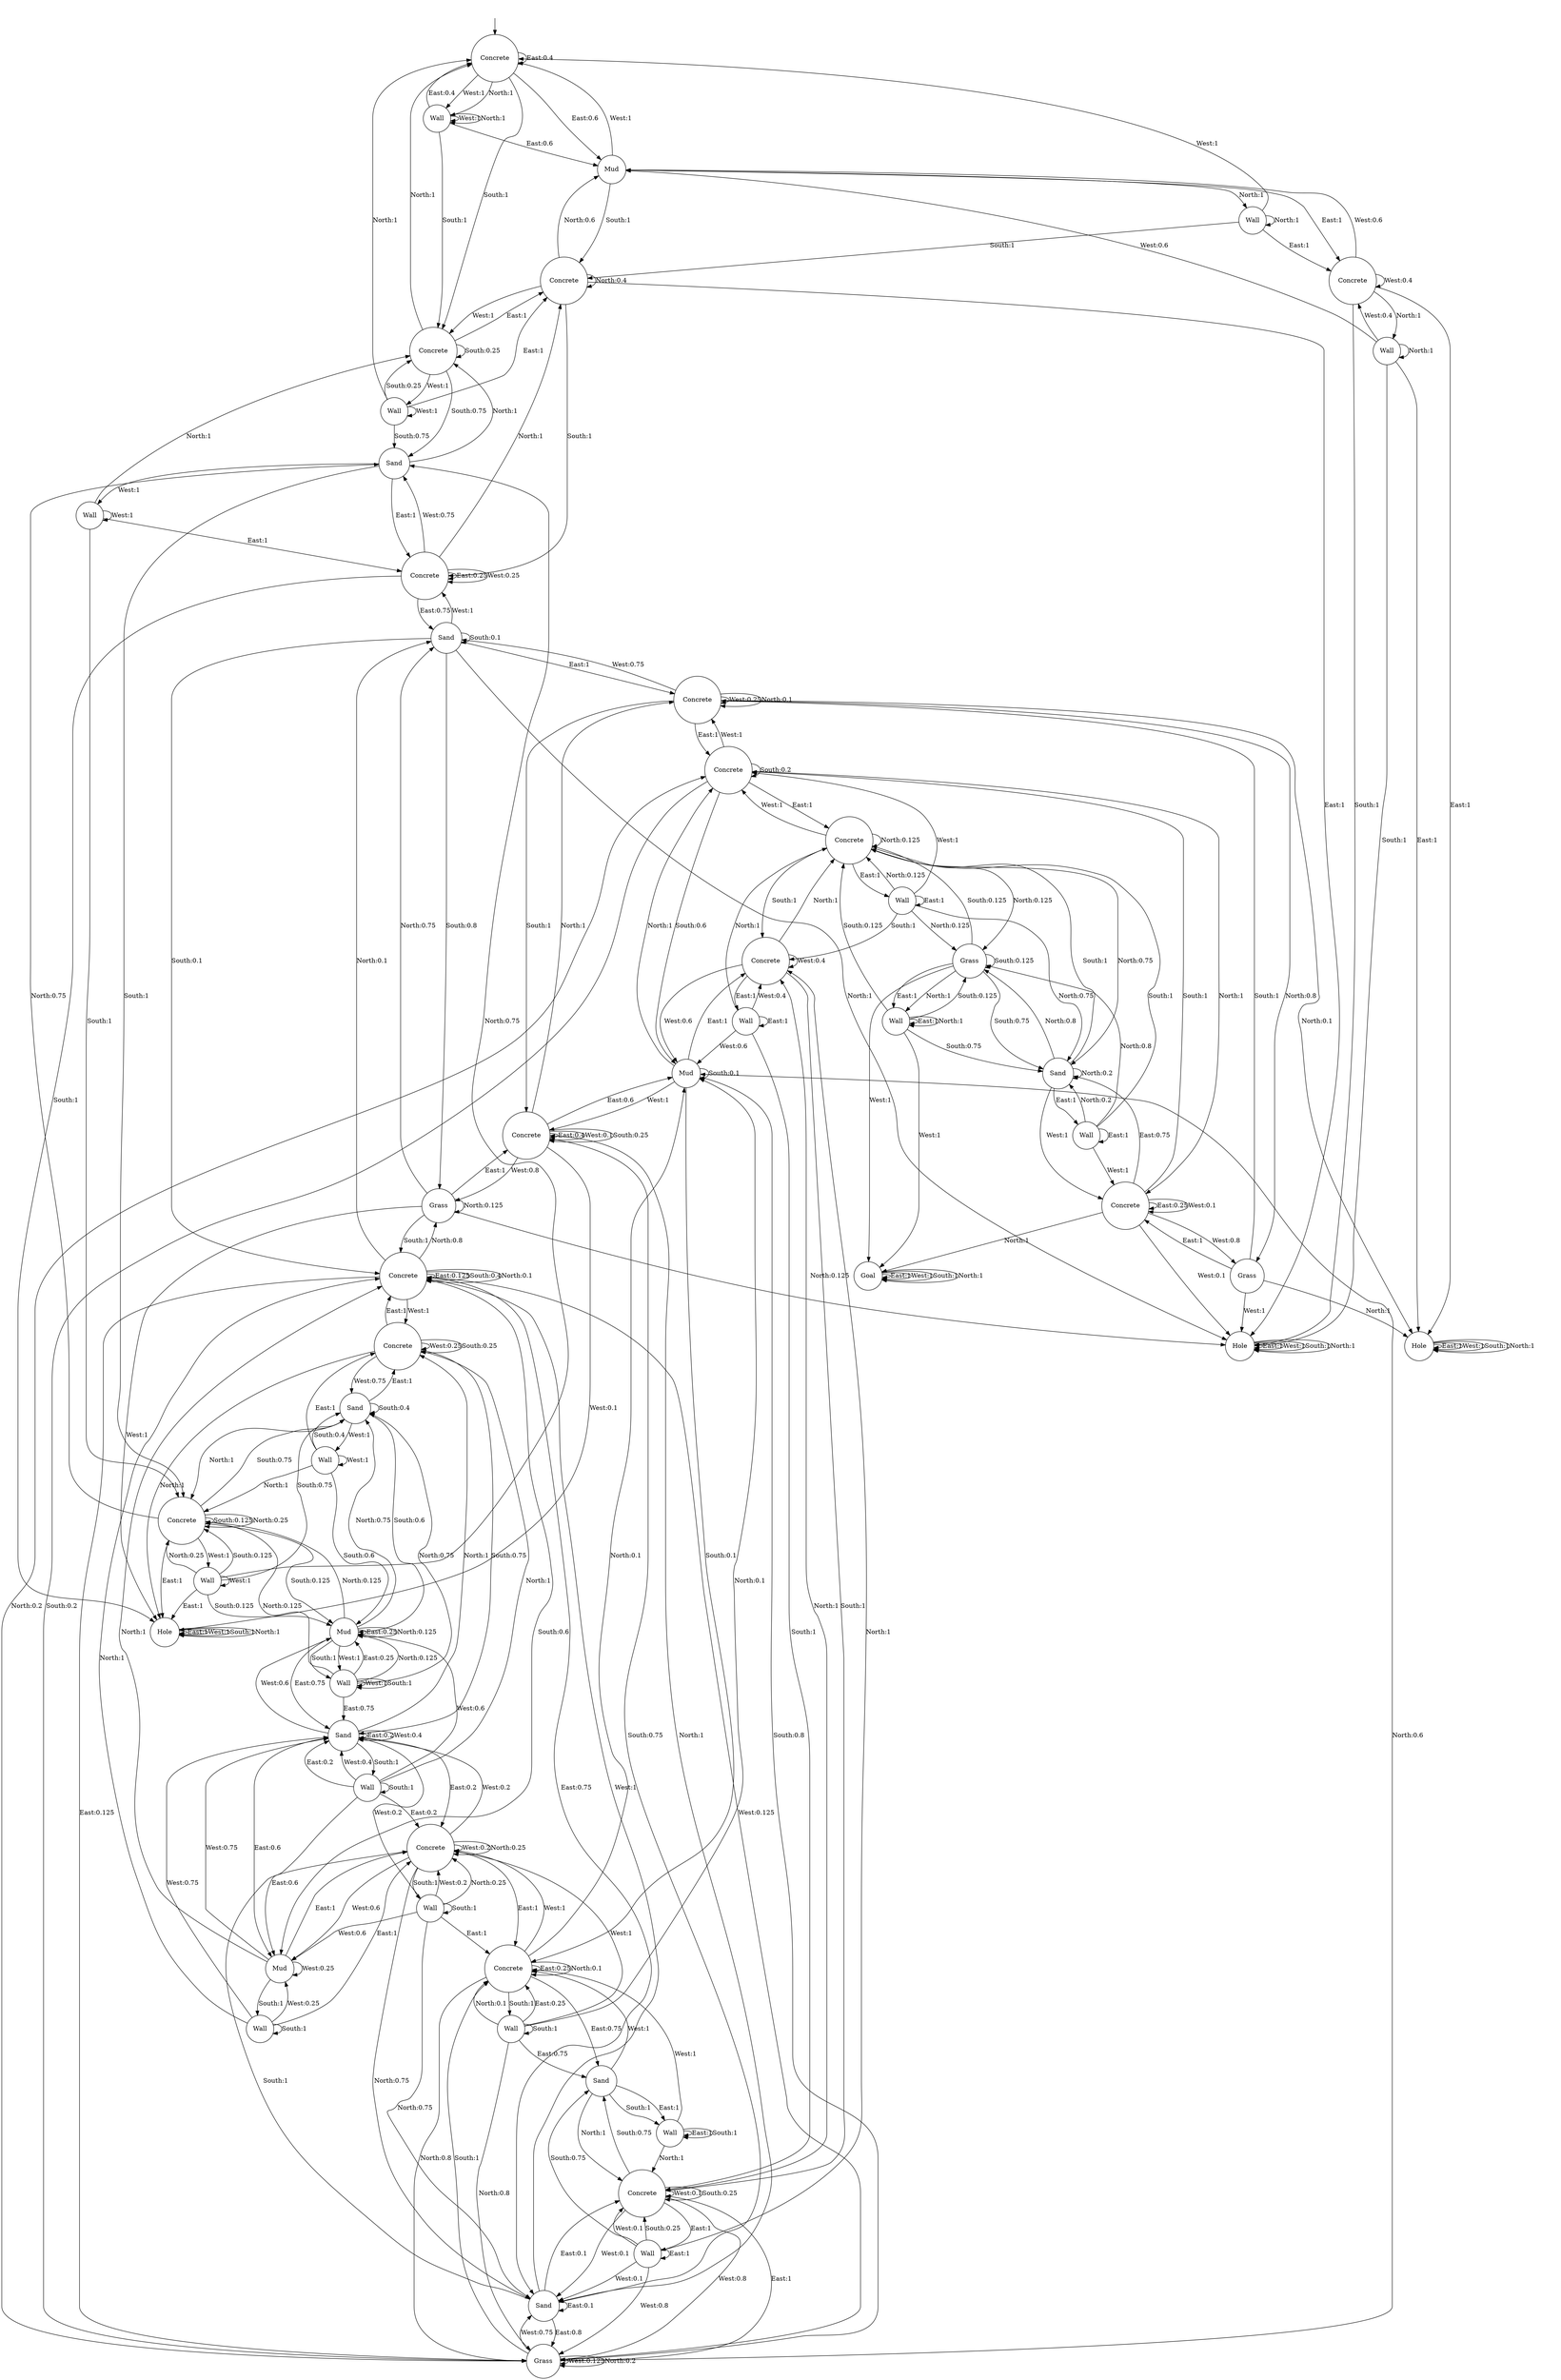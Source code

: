 digraph g {
__start0 [label="" shape="none"];
0 [shape="circle" label="Concrete"];
1 [shape="circle" label="Wall"];
2 [shape="circle" label="Concrete"];
3 [shape="circle" label="Wall"];
4 [shape="circle" label="Wall"];
5 [shape="circle" label="Sand"];
6 [shape="circle" label="Concrete"];
7 [shape="circle" label="Wall"];
8 [shape="circle" label="Wall"];
9 [shape="circle" label="Sand"];
10 [shape="circle" label="Wall"];
11 [shape="circle" label="Mud"];
12 [shape="circle" label="Wall"];
13 [shape="circle" label="Mud"];
14 [shape="circle" label="Concrete"];
15 [shape="circle" label="Concrete"];
16 [shape="circle" label="Hole"];
17 [shape="circle" label="Concrete"];
18 [shape="circle" label="Wall"];
19 [shape="circle" label="Sand"];
20 [shape="circle" label="Concrete"];
21 [shape="circle" label="Wall"];
22 [shape="circle" label="Hole"];
23 [shape="circle" label="Sand"];
24 [shape="circle" label="Grass"];
25 [shape="circle" label="Concrete"];
26 [shape="circle" label="Wall"];
27 [shape="circle" label="Mud"];
28 [shape="circle" label="Hole"];
29 [shape="circle" label="Grass"];
30 [shape="circle" label="Concrete"];
31 [shape="circle" label="Concrete"];
32 [shape="circle" label="Sand"];
33 [shape="circle" label="Concrete"];
34 [shape="circle" label="Wall"];
35 [shape="circle" label="Goal"];
36 [shape="circle" label="Concrete"];
37 [shape="circle" label="Concrete"];
38 [shape="circle" label="Mud"];
39 [shape="circle" label="Grass"];
40 [shape="circle" label="Concrete"];
41 [shape="circle" label="Wall"];
42 [shape="circle" label="Wall"];
43 [shape="circle" label="Grass"];
44 [shape="circle" label="Wall"];
45 [shape="circle" label="Sand"];
46 [shape="circle" label="Concrete"];
47 [shape="circle" label="Wall"];
48 [shape="circle" label="Concrete"];
49 [shape="circle" label="Wall"];
50 [shape="circle" label="Concrete"];
51 [shape="circle" label="Wall"];
52 [shape="circle" label="Wall"];
53 [shape="circle" label="Sand"];
0 -> 0 [label="East:0.4"];
0 -> 13 [label="East:0.6"];
0 -> 1 [label="West:1"];
0 -> 2 [label="South:1"];
0 -> 1 [label="North:1"];
1 -> 0 [label="East:0.4"];
1 -> 13 [label="East:0.6"];
1 -> 1 [label="West:1"];
1 -> 2 [label="South:1"];
1 -> 1 [label="North:1"];
2 -> 14 [label="East:1"];
2 -> 3 [label="West:1"];
2 -> 2 [label="South:0.25"];
2 -> 5 [label="South:0.75"];
2 -> 0 [label="North:1"];
3 -> 14 [label="East:1"];
3 -> 3 [label="West:1"];
3 -> 2 [label="South:0.25"];
3 -> 5 [label="South:0.75"];
3 -> 0 [label="North:1"];
4 -> 15 [label="East:1"];
4 -> 4 [label="West:1"];
4 -> 6 [label="South:1"];
4 -> 2 [label="North:1"];
5 -> 15 [label="East:1"];
5 -> 4 [label="West:1"];
5 -> 6 [label="South:1"];
5 -> 2 [label="North:1"];
6 -> 16 [label="East:1"];
6 -> 7 [label="West:1"];
6 -> 6 [label="South:0.125"];
6 -> 9 [label="South:0.75"];
6 -> 11 [label="South:0.125"];
6 -> 5 [label="North:0.75"];
6 -> 6 [label="North:0.25"];
7 -> 16 [label="East:1"];
7 -> 7 [label="West:1"];
7 -> 6 [label="South:0.125"];
7 -> 9 [label="South:0.75"];
7 -> 11 [label="South:0.125"];
7 -> 5 [label="North:0.75"];
7 -> 6 [label="North:0.25"];
8 -> 17 [label="East:1"];
8 -> 8 [label="West:1"];
8 -> 9 [label="South:0.4"];
8 -> 11 [label="South:0.6"];
8 -> 6 [label="North:1"];
9 -> 17 [label="East:1"];
9 -> 8 [label="West:1"];
9 -> 9 [label="South:0.4"];
9 -> 11 [label="South:0.6"];
9 -> 6 [label="North:1"];
10 -> 11 [label="East:0.25"];
10 -> 19 [label="East:0.75"];
10 -> 10 [label="West:1"];
10 -> 10 [label="South:1"];
10 -> 6 [label="North:0.125"];
10 -> 9 [label="North:0.75"];
10 -> 11 [label="North:0.125"];
11 -> 11 [label="East:0.25"];
11 -> 19 [label="East:0.75"];
11 -> 10 [label="West:1"];
11 -> 10 [label="South:1"];
11 -> 6 [label="North:0.125"];
11 -> 9 [label="North:0.75"];
11 -> 11 [label="North:0.125"];
12 -> 20 [label="East:1"];
12 -> 0 [label="West:1"];
12 -> 14 [label="South:1"];
12 -> 12 [label="North:1"];
13 -> 20 [label="East:1"];
13 -> 0 [label="West:1"];
13 -> 14 [label="South:1"];
13 -> 12 [label="North:1"];
14 -> 22 [label="East:1"];
14 -> 2 [label="West:1"];
14 -> 15 [label="South:1"];
14 -> 13 [label="North:0.6"];
14 -> 14 [label="North:0.4"];
15 -> 15 [label="East:0.25"];
15 -> 23 [label="East:0.75"];
15 -> 5 [label="West:0.75"];
15 -> 15 [label="West:0.25"];
15 -> 16 [label="South:1"];
15 -> 14 [label="North:1"];
16 -> 16 [label="East:1"];
16 -> 16 [label="West:1"];
16 -> 16 [label="South:1"];
16 -> 16 [label="North:1"];
17 -> 25 [label="East:1"];
17 -> 9 [label="West:0.75"];
17 -> 17 [label="West:0.25"];
17 -> 17 [label="South:0.25"];
17 -> 19 [label="South:0.75"];
17 -> 16 [label="North:1"];
18 -> 19 [label="East:0.2"];
18 -> 27 [label="East:0.6"];
18 -> 33 [label="East:0.2"];
18 -> 11 [label="West:0.6"];
18 -> 19 [label="West:0.4"];
18 -> 18 [label="South:1"];
18 -> 17 [label="North:1"];
19 -> 19 [label="East:0.2"];
19 -> 27 [label="East:0.6"];
19 -> 33 [label="East:0.2"];
19 -> 11 [label="West:0.6"];
19 -> 19 [label="West:0.4"];
19 -> 18 [label="South:1"];
19 -> 17 [label="North:1"];
20 -> 28 [label="East:1"];
20 -> 13 [label="West:0.6"];
20 -> 20 [label="West:0.4"];
20 -> 22 [label="South:1"];
20 -> 21 [label="North:1"];
21 -> 28 [label="East:1"];
21 -> 13 [label="West:0.6"];
21 -> 20 [label="West:0.4"];
21 -> 22 [label="South:1"];
21 -> 21 [label="North:1"];
22 -> 22 [label="East:1"];
22 -> 22 [label="West:1"];
22 -> 22 [label="South:1"];
22 -> 22 [label="North:1"];
23 -> 30 [label="East:1"];
23 -> 15 [label="West:1"];
23 -> 23 [label="South:0.1"];
23 -> 24 [label="South:0.8"];
23 -> 25 [label="South:0.1"];
23 -> 22 [label="North:1"];
24 -> 31 [label="East:1"];
24 -> 16 [label="West:1"];
24 -> 25 [label="South:1"];
24 -> 22 [label="North:0.125"];
24 -> 23 [label="North:0.75"];
24 -> 24 [label="North:0.125"];
25 -> 25 [label="East:0.125"];
25 -> 32 [label="East:0.75"];
25 -> 39 [label="East:0.125"];
25 -> 17 [label="West:1"];
25 -> 25 [label="South:0.4"];
25 -> 27 [label="South:0.6"];
25 -> 23 [label="North:0.1"];
25 -> 24 [label="North:0.8"];
25 -> 25 [label="North:0.1"];
26 -> 33 [label="East:1"];
26 -> 19 [label="West:0.75"];
26 -> 27 [label="West:0.25"];
26 -> 26 [label="South:1"];
26 -> 25 [label="North:1"];
27 -> 33 [label="East:1"];
27 -> 19 [label="West:0.75"];
27 -> 27 [label="West:0.25"];
27 -> 26 [label="South:1"];
27 -> 25 [label="North:1"];
28 -> 28 [label="East:1"];
28 -> 28 [label="West:1"];
28 -> 28 [label="South:1"];
28 -> 28 [label="North:1"];
29 -> 36 [label="East:1"];
29 -> 22 [label="West:1"];
29 -> 30 [label="South:1"];
29 -> 28 [label="North:1"];
30 -> 37 [label="East:1"];
30 -> 23 [label="West:0.75"];
30 -> 30 [label="West:0.25"];
30 -> 31 [label="South:1"];
30 -> 28 [label="North:0.1"];
30 -> 29 [label="North:0.8"];
30 -> 30 [label="North:0.1"];
31 -> 31 [label="East:0.4"];
31 -> 38 [label="East:0.6"];
31 -> 16 [label="West:0.1"];
31 -> 24 [label="West:0.8"];
31 -> 31 [label="West:0.1"];
31 -> 31 [label="South:0.25"];
31 -> 32 [label="South:0.75"];
31 -> 30 [label="North:1"];
32 -> 32 [label="East:0.1"];
32 -> 39 [label="East:0.8"];
32 -> 50 [label="East:0.1"];
32 -> 25 [label="West:1"];
32 -> 33 [label="South:1"];
32 -> 31 [label="North:1"];
33 -> 40 [label="East:1"];
33 -> 19 [label="West:0.2"];
33 -> 27 [label="West:0.6"];
33 -> 33 [label="West:0.2"];
33 -> 34 [label="South:1"];
33 -> 32 [label="North:0.75"];
33 -> 33 [label="North:0.25"];
34 -> 40 [label="East:1"];
34 -> 19 [label="West:0.2"];
34 -> 27 [label="West:0.6"];
34 -> 33 [label="West:0.2"];
34 -> 34 [label="South:1"];
34 -> 32 [label="North:0.75"];
34 -> 33 [label="North:0.25"];
35 -> 35 [label="East:1"];
35 -> 35 [label="West:1"];
35 -> 35 [label="South:1"];
35 -> 35 [label="North:1"];
36 -> 36 [label="East:0.25"];
36 -> 45 [label="East:0.75"];
36 -> 22 [label="West:0.1"];
36 -> 29 [label="West:0.8"];
36 -> 36 [label="West:0.1"];
36 -> 37 [label="South:1"];
36 -> 35 [label="North:1"];
37 -> 46 [label="East:1"];
37 -> 30 [label="West:1"];
37 -> 37 [label="South:0.2"];
37 -> 38 [label="South:0.6"];
37 -> 39 [label="South:0.2"];
37 -> 36 [label="North:1"];
38 -> 48 [label="East:1"];
38 -> 31 [label="West:1"];
38 -> 38 [label="South:0.1"];
38 -> 39 [label="South:0.8"];
38 -> 40 [label="South:0.1"];
38 -> 37 [label="North:1"];
39 -> 50 [label="East:1"];
39 -> 25 [label="West:0.125"];
39 -> 32 [label="West:0.75"];
39 -> 39 [label="West:0.125"];
39 -> 40 [label="South:1"];
39 -> 37 [label="North:0.2"];
39 -> 38 [label="North:0.6"];
39 -> 39 [label="North:0.2"];
40 -> 40 [label="East:0.25"];
40 -> 53 [label="East:0.75"];
40 -> 33 [label="West:1"];
40 -> 41 [label="South:1"];
40 -> 38 [label="North:0.1"];
40 -> 39 [label="North:0.8"];
40 -> 40 [label="North:0.1"];
41 -> 40 [label="East:0.25"];
41 -> 53 [label="East:0.75"];
41 -> 33 [label="West:1"];
41 -> 41 [label="South:1"];
41 -> 38 [label="North:0.1"];
41 -> 39 [label="North:0.8"];
41 -> 40 [label="North:0.1"];
42 -> 42 [label="East:1"];
42 -> 35 [label="West:1"];
42 -> 43 [label="South:0.125"];
42 -> 45 [label="South:0.75"];
42 -> 46 [label="South:0.125"];
42 -> 42 [label="North:1"];
43 -> 42 [label="East:1"];
43 -> 35 [label="West:1"];
43 -> 43 [label="South:0.125"];
43 -> 45 [label="South:0.75"];
43 -> 46 [label="South:0.125"];
43 -> 42 [label="North:1"];
44 -> 44 [label="East:1"];
44 -> 36 [label="West:1"];
44 -> 46 [label="South:1"];
44 -> 43 [label="North:0.8"];
44 -> 45 [label="North:0.2"];
45 -> 44 [label="East:1"];
45 -> 36 [label="West:1"];
45 -> 46 [label="South:1"];
45 -> 43 [label="North:0.8"];
45 -> 45 [label="North:0.2"];
46 -> 47 [label="East:1"];
46 -> 37 [label="West:1"];
46 -> 48 [label="South:1"];
46 -> 43 [label="North:0.125"];
46 -> 45 [label="North:0.75"];
46 -> 46 [label="North:0.125"];
47 -> 47 [label="East:1"];
47 -> 37 [label="West:1"];
47 -> 48 [label="South:1"];
47 -> 43 [label="North:0.125"];
47 -> 45 [label="North:0.75"];
47 -> 46 [label="North:0.125"];
48 -> 49 [label="East:1"];
48 -> 38 [label="West:0.6"];
48 -> 48 [label="West:0.4"];
48 -> 50 [label="South:1"];
48 -> 46 [label="North:1"];
49 -> 49 [label="East:1"];
49 -> 38 [label="West:0.6"];
49 -> 48 [label="West:0.4"];
49 -> 50 [label="South:1"];
49 -> 46 [label="North:1"];
50 -> 51 [label="East:1"];
50 -> 32 [label="West:0.1"];
50 -> 39 [label="West:0.8"];
50 -> 50 [label="West:0.1"];
50 -> 50 [label="South:0.25"];
50 -> 53 [label="South:0.75"];
50 -> 48 [label="North:1"];
51 -> 51 [label="East:1"];
51 -> 32 [label="West:0.1"];
51 -> 39 [label="West:0.8"];
51 -> 50 [label="West:0.1"];
51 -> 50 [label="South:0.25"];
51 -> 53 [label="South:0.75"];
51 -> 48 [label="North:1"];
52 -> 52 [label="East:1"];
52 -> 40 [label="West:1"];
52 -> 52 [label="South:1"];
52 -> 50 [label="North:1"];
53 -> 52 [label="East:1"];
53 -> 40 [label="West:1"];
53 -> 52 [label="South:1"];
53 -> 50 [label="North:1"];
__start0 -> 0;
}
